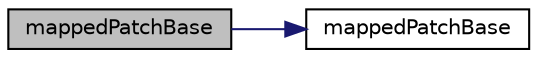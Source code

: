 digraph "mappedPatchBase"
{
  bgcolor="transparent";
  edge [fontname="Helvetica",fontsize="10",labelfontname="Helvetica",labelfontsize="10"];
  node [fontname="Helvetica",fontsize="10",shape=record];
  rankdir="LR";
  Node49 [label="mappedPatchBase",height=0.2,width=0.4,color="black", fillcolor="grey75", style="filled", fontcolor="black"];
  Node49 -> Node50 [color="midnightblue",fontsize="10",style="solid",fontname="Helvetica"];
  Node50 [label="mappedPatchBase",height=0.2,width=0.4,color="black",URL="$a26225.html#a8fdc6791ed0f6f94533ac247a4d13235",tooltip="Construct from patch. "];
}

